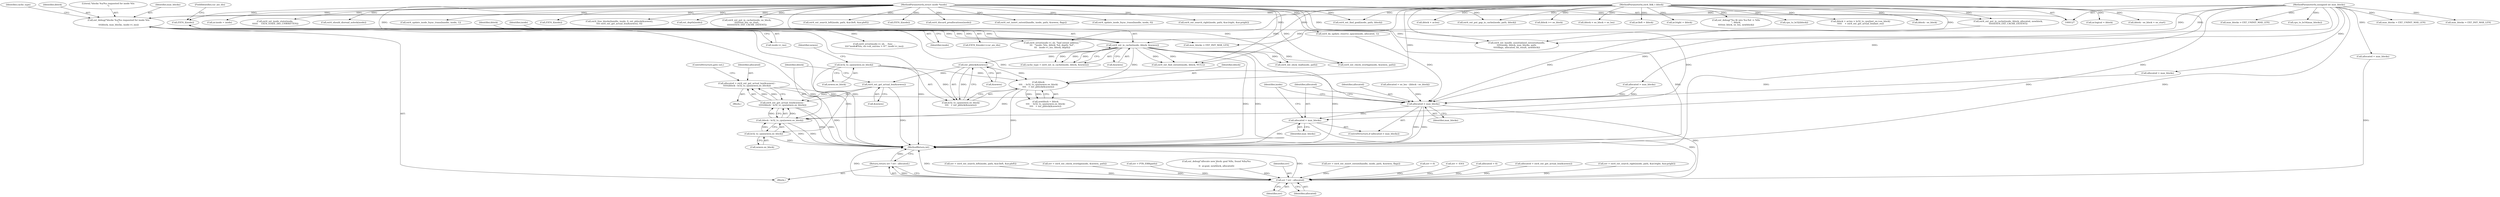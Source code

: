digraph "0_linux_744692dc059845b2a3022119871846e74d4f6e11@API" {
"1000217" [label="(Call,allocated = ext4_ext_get_actual_len(&newex) -\n\t\t\t\t\t(iblock - le32_to_cpu(newex.ee_block)))"];
"1000219" [label="(Call,ext4_ext_get_actual_len(&newex) -\n\t\t\t\t\t(iblock - le32_to_cpu(newex.ee_block)))"];
"1000220" [label="(Call,ext4_ext_get_actual_len(&newex))"];
"1000214" [label="(Call,ext_pblock(&newex))"];
"1000178" [label="(Call,ext4_ext_in_cache(inode, iblock, &newex))"];
"1000160" [label="(Call,EXT4_I(inode))"];
"1000129" [label="(MethodParameterIn,struct inode *inode)"];
"1000169" [label="(Call,ext_debug(\"blocks %u/%u requested for inode %lu\n\",\n\t\t\tiblock, max_blocks, inode->i_ino))"];
"1000130" [label="(MethodParameterIn,ext4_lblk_t iblock)"];
"1000131" [label="(MethodParameterIn,unsigned int max_blocks)"];
"1000223" [label="(Call,iblock - le32_to_cpu(newex.ee_block))"];
"1000207" [label="(Call,iblock\n\t\t\t\t   - le32_to_cpu(newex.ee_block)\n\t\t\t\t   + ext_pblock(&newex))"];
"1000210" [label="(Call,le32_to_cpu(newex.ee_block))"];
"1000225" [label="(Call,le32_to_cpu(newex.ee_block))"];
"1000713" [label="(Call,allocated > max_blocks)"];
"1000716" [label="(Call,allocated = max_blocks)"];
"1000747" [label="(Call,err ? err : allocated)"];
"1000746" [label="(Return,return err ? err : allocated;)"];
"1000482" [label="(Call,ar.inode = inode)"];
"1000391" [label="(Call,err = ext4_ext_search_left(inode, path, &ar.lleft, &ar.pleft))"];
"1000715" [label="(Identifier,max_blocks)"];
"1000235" [label="(Call,ext4_ext_find_extent(inode, iblock, NULL))"];
"1000464" [label="(Call,err = ext4_ext_check_overlap(inode, &newex, path))"];
"1000243" [label="(Call,err = PTR_ERR(path))"];
"1000533" [label="(Call,ext_debug(\"allocate new block: goal %llu, found %llu/%u\n\",\n\t\t  ar.goal, newblock, allocated))"];
"1000180" [label="(Identifier,iblock)"];
"1000449" [label="(Call,max_blocks = EXT_UNINIT_MAX_LEN)"];
"1000207" [label="(Call,iblock\n\t\t\t\t   - le32_to_cpu(newex.ee_block)\n\t\t\t\t   + ext_pblock(&newex))"];
"1000362" [label="(Call,ext4_ext_handle_uninitialized_extents(handle,\n\t\t\t\t\tinode, iblock, max_blocks, path,\n\t\t\t\t\tflags, allocated, bh_result, newblock))"];
"1000573" [label="(Call,ext4_set_inode_state(inode,\n \t\t\t\t\t\t     EXT4_STATE_DIO_UNWRITTEN))"];
"1000495" [label="(Call,ar.logical = iblock)"];
"1000176" [label="(Call,cache_type = ext4_ext_in_cache(inode, iblock, &newex))"];
"1000131" [label="(MethodParameterIn,unsigned int max_blocks)"];
"1000577" [label="(Call,ext4_should_dioread_nolock(inode))"];
"1000713" [label="(Call,allocated > max_blocks)"];
"1000161" [label="(Identifier,inode)"];
"1000218" [label="(Identifier,allocated)"];
"1000134" [label="(Block,)"];
"1000330" [label="(Call,iblock - ee_block + ee_start)"];
"1000601" [label="(Call,iblock + ar.len)"];
"1000491" [label="(Call,ext4_ext_find_goal(inode, path, iblock))"];
"1000749" [label="(Identifier,err)"];
"1000162" [label="(FieldIdentifier,cur_aio_dio)"];
"1000702" [label="(Call,ext4_update_inode_fsync_trans(handle, inode, 1))"];
"1000712" [label="(ControlStructure,if (allocated > max_blocks))"];
"1000748" [label="(Identifier,err)"];
"1000615" [label="(Call,EXT4_I(inode))"];
"1000226" [label="(Call,newex.ee_block)"];
"1000466" [label="(Call,ext4_ext_check_overlap(inode, &newex, path))"];
"1000479" [label="(Call,allocated = max_blocks)"];
"1000751" [label="(MethodReturn,int)"];
"1000437" [label="(Call,max_blocks = EXT_INIT_MAX_LEN)"];
"1000650" [label="(Call,ext4_free_blocks(handle, inode, 0, ext_pblock(&newex),\n\t\t\t\t ext4_ext_get_actual_len(&newex), 0))"];
"1000204" [label="(Block,)"];
"1000179" [label="(Identifier,inode)"];
"1000205" [label="(Call,newblock = iblock\n\t\t\t\t   - le32_to_cpu(newex.ee_block)\n\t\t\t\t   + ext_pblock(&newex))"];
"1000253" [label="(Call,ext_depth(inode))"];
"1000178" [label="(Call,ext4_ext_in_cache(inode, iblock, &newex))"];
"1000716" [label="(Call,allocated = max_blocks)"];
"1000319" [label="(Call,iblock >= ee_block)"];
"1000173" [label="(Call,inode->i_ino)"];
"1000746" [label="(Return,return err ? err : allocated;)"];
"1000322" [label="(Call,iblock < ee_block + ee_len)"];
"1000216" [label="(Identifier,newex)"];
"1000159" [label="(Call,EXT4_I(inode)->cur_aio_dio)"];
"1000636" [label="(Call,err = ext4_ext_insert_extent(handle, inode, path, &newex, flags))"];
"1000224" [label="(Identifier,iblock)"];
"1000172" [label="(Identifier,max_blocks)"];
"1000217" [label="(Call,allocated = ext4_ext_get_actual_len(&newex) -\n\t\t\t\t\t(iblock - le32_to_cpu(newex.ee_block)))"];
"1000353" [label="(Call,ext4_ext_put_in_cache(inode, ee_block,\n\t\t\t\t\t\t\tee_len, ee_start,\n\t\t\t\t\t\t\tEXT4_EXT_CACHE_EXTENT))"];
"1000209" [label="(Call,le32_to_cpu(newex.ee_block)\n\t\t\t\t   + ext_pblock(&newex))"];
"1000719" [label="(Call,ext4_ext_show_leaf(inode, path))"];
"1000393" [label="(Call,ext4_ext_search_left(inode, path, &ar.lleft, &ar.pleft))"];
"1000169" [label="(Call,ext_debug(\"blocks %u/%u requested for inode %lu\n\",\n\t\t\tiblock, max_blocks, inode->i_ino))"];
"1000160" [label="(Call,EXT4_I(inode))"];
"1000430" [label="(Call,max_blocks > EXT_INIT_MAX_LEN)"];
"1000386" [label="(Call,ar.lleft = iblock)"];
"1000750" [label="(Identifier,allocated)"];
"1000268" [label="(Call,ext4_error(inode->i_sb, \"bad extent address \"\n\t\t\t   \"inode: %lu, iblock: %d, depth: %d\",\n\t\t\t   inode->i_ino, iblock, depth))"];
"1000130" [label="(MethodParameterIn,ext4_lblk_t iblock)"];
"1000443" [label="(Call,max_blocks > EXT_UNINIT_MAX_LEN)"];
"1000685" [label="(Call,ext4_da_update_reserve_space(inode, allocated, 1))"];
"1000221" [label="(Call,&newex)"];
"1000696" [label="(Call,ext4_ext_put_in_cache(inode, iblock, allocated, newblock,\n\t\t\t\t\t\tEXT4_EXT_CACHE_EXTENT))"];
"1000585" [label="(Call,EXT4_I(inode))"];
"1000407" [label="(Call,ar.lright = iblock)"];
"1000129" [label="(MethodParameterIn,struct inode *inode)"];
"1000342" [label="(Call,ext_debug(\"%u fit into %u:%d -> %llu\n\", iblock,\n\t\t\t\t\tee_block, ee_len, newblock))"];
"1000208" [label="(Identifier,iblock)"];
"1000627" [label="(Call,ext4_error(inode->i_sb, __func__,\n\t\t\t\t\"inode#%lu, eh->eh_entries = 0!\", inode->i_ino))"];
"1000211" [label="(Call,newex.ee_block)"];
"1000335" [label="(Call,allocated = ee_len - (iblock - ee_block))"];
"1000718" [label="(Identifier,max_blocks)"];
"1000210" [label="(Call,le32_to_cpu(newex.ee_block))"];
"1000673" [label="(Call,allocated > max_blocks)"];
"1000214" [label="(Call,ext_pblock(&newex))"];
"1000177" [label="(Identifier,cache_type)"];
"1000717" [label="(Identifier,allocated)"];
"1000462" [label="(Call,cpu_to_le16(max_blocks))"];
"1000720" [label="(Identifier,inode)"];
"1000171" [label="(Identifier,iblock)"];
"1000456" [label="(Call,cpu_to_le32(iblock))"];
"1000648" [label="(Call,ext4_discard_preallocations(inode))"];
"1000638" [label="(Call,ext4_ext_insert_extent(handle, inode, path, &newex, flags))"];
"1000220" [label="(Call,ext4_ext_get_actual_len(&newex))"];
"1000219" [label="(Call,ext4_ext_get_actual_len(&newex) -\n\t\t\t\t\t(iblock - le32_to_cpu(newex.ee_block)))"];
"1000600" [label="(Call,iblock + ar.len > le32_to_cpu(last_ex->ee_block)\n\t\t\t\t\t    + ext4_ext_get_actual_len(last_ex))"];
"1000170" [label="(Literal,\"blocks %u/%u requested for inode %lu\n\")"];
"1000145" [label="(Call,err = 0)"];
"1000223" [label="(Call,iblock - le32_to_cpu(newex.ee_block))"];
"1000278" [label="(Call,err = -EIO)"];
"1000225" [label="(Call,le32_to_cpu(newex.ee_block))"];
"1000714" [label="(Identifier,allocated)"];
"1000152" [label="(Call,allocated = 0)"];
"1000707" [label="(Call,ext4_update_inode_fsync_trans(handle, inode, 0))"];
"1000339" [label="(Call,iblock - ee_block)"];
"1000676" [label="(Call,allocated = max_blocks)"];
"1000414" [label="(Call,ext4_ext_search_right(inode, path, &ar.lright, &ar.pright))"];
"1000181" [label="(Call,&newex)"];
"1000381" [label="(Call,ext4_ext_put_gap_in_cache(inode, path, iblock))"];
"1000747" [label="(Call,err ? err : allocated)"];
"1000473" [label="(Call,allocated = ext4_ext_get_actual_len(&newex))"];
"1000412" [label="(Call,err = ext4_ext_search_right(inode, path, &ar.lright, &ar.pright))"];
"1000215" [label="(Call,&newex)"];
"1000229" [label="(ControlStructure,goto out;)"];
"1000217" -> "1000204"  [label="AST: "];
"1000217" -> "1000219"  [label="CFG: "];
"1000218" -> "1000217"  [label="AST: "];
"1000219" -> "1000217"  [label="AST: "];
"1000229" -> "1000217"  [label="CFG: "];
"1000217" -> "1000751"  [label="DDG: "];
"1000219" -> "1000217"  [label="DDG: "];
"1000219" -> "1000217"  [label="DDG: "];
"1000217" -> "1000713"  [label="DDG: "];
"1000219" -> "1000223"  [label="CFG: "];
"1000220" -> "1000219"  [label="AST: "];
"1000223" -> "1000219"  [label="AST: "];
"1000219" -> "1000751"  [label="DDG: "];
"1000219" -> "1000751"  [label="DDG: "];
"1000220" -> "1000219"  [label="DDG: "];
"1000223" -> "1000219"  [label="DDG: "];
"1000223" -> "1000219"  [label="DDG: "];
"1000220" -> "1000221"  [label="CFG: "];
"1000221" -> "1000220"  [label="AST: "];
"1000224" -> "1000220"  [label="CFG: "];
"1000220" -> "1000751"  [label="DDG: "];
"1000214" -> "1000220"  [label="DDG: "];
"1000214" -> "1000209"  [label="AST: "];
"1000214" -> "1000215"  [label="CFG: "];
"1000215" -> "1000214"  [label="AST: "];
"1000209" -> "1000214"  [label="CFG: "];
"1000214" -> "1000207"  [label="DDG: "];
"1000214" -> "1000209"  [label="DDG: "];
"1000178" -> "1000214"  [label="DDG: "];
"1000178" -> "1000176"  [label="AST: "];
"1000178" -> "1000181"  [label="CFG: "];
"1000179" -> "1000178"  [label="AST: "];
"1000180" -> "1000178"  [label="AST: "];
"1000181" -> "1000178"  [label="AST: "];
"1000176" -> "1000178"  [label="CFG: "];
"1000178" -> "1000751"  [label="DDG: "];
"1000178" -> "1000751"  [label="DDG: "];
"1000178" -> "1000751"  [label="DDG: "];
"1000178" -> "1000176"  [label="DDG: "];
"1000178" -> "1000176"  [label="DDG: "];
"1000178" -> "1000176"  [label="DDG: "];
"1000160" -> "1000178"  [label="DDG: "];
"1000129" -> "1000178"  [label="DDG: "];
"1000169" -> "1000178"  [label="DDG: "];
"1000130" -> "1000178"  [label="DDG: "];
"1000178" -> "1000207"  [label="DDG: "];
"1000178" -> "1000235"  [label="DDG: "];
"1000178" -> "1000235"  [label="DDG: "];
"1000178" -> "1000466"  [label="DDG: "];
"1000178" -> "1000719"  [label="DDG: "];
"1000160" -> "1000159"  [label="AST: "];
"1000160" -> "1000161"  [label="CFG: "];
"1000161" -> "1000160"  [label="AST: "];
"1000162" -> "1000160"  [label="CFG: "];
"1000129" -> "1000160"  [label="DDG: "];
"1000129" -> "1000127"  [label="AST: "];
"1000129" -> "1000751"  [label="DDG: "];
"1000129" -> "1000235"  [label="DDG: "];
"1000129" -> "1000253"  [label="DDG: "];
"1000129" -> "1000353"  [label="DDG: "];
"1000129" -> "1000362"  [label="DDG: "];
"1000129" -> "1000381"  [label="DDG: "];
"1000129" -> "1000393"  [label="DDG: "];
"1000129" -> "1000414"  [label="DDG: "];
"1000129" -> "1000466"  [label="DDG: "];
"1000129" -> "1000482"  [label="DDG: "];
"1000129" -> "1000491"  [label="DDG: "];
"1000129" -> "1000573"  [label="DDG: "];
"1000129" -> "1000577"  [label="DDG: "];
"1000129" -> "1000585"  [label="DDG: "];
"1000129" -> "1000615"  [label="DDG: "];
"1000129" -> "1000638"  [label="DDG: "];
"1000129" -> "1000648"  [label="DDG: "];
"1000129" -> "1000650"  [label="DDG: "];
"1000129" -> "1000685"  [label="DDG: "];
"1000129" -> "1000696"  [label="DDG: "];
"1000129" -> "1000702"  [label="DDG: "];
"1000129" -> "1000707"  [label="DDG: "];
"1000129" -> "1000719"  [label="DDG: "];
"1000169" -> "1000134"  [label="AST: "];
"1000169" -> "1000173"  [label="CFG: "];
"1000170" -> "1000169"  [label="AST: "];
"1000171" -> "1000169"  [label="AST: "];
"1000172" -> "1000169"  [label="AST: "];
"1000173" -> "1000169"  [label="AST: "];
"1000177" -> "1000169"  [label="CFG: "];
"1000169" -> "1000751"  [label="DDG: "];
"1000169" -> "1000751"  [label="DDG: "];
"1000169" -> "1000751"  [label="DDG: "];
"1000130" -> "1000169"  [label="DDG: "];
"1000131" -> "1000169"  [label="DDG: "];
"1000169" -> "1000268"  [label="DDG: "];
"1000169" -> "1000362"  [label="DDG: "];
"1000169" -> "1000430"  [label="DDG: "];
"1000169" -> "1000627"  [label="DDG: "];
"1000169" -> "1000713"  [label="DDG: "];
"1000130" -> "1000127"  [label="AST: "];
"1000130" -> "1000751"  [label="DDG: "];
"1000130" -> "1000207"  [label="DDG: "];
"1000130" -> "1000223"  [label="DDG: "];
"1000130" -> "1000235"  [label="DDG: "];
"1000130" -> "1000268"  [label="DDG: "];
"1000130" -> "1000319"  [label="DDG: "];
"1000130" -> "1000322"  [label="DDG: "];
"1000130" -> "1000330"  [label="DDG: "];
"1000130" -> "1000339"  [label="DDG: "];
"1000130" -> "1000342"  [label="DDG: "];
"1000130" -> "1000362"  [label="DDG: "];
"1000130" -> "1000381"  [label="DDG: "];
"1000130" -> "1000386"  [label="DDG: "];
"1000130" -> "1000407"  [label="DDG: "];
"1000130" -> "1000456"  [label="DDG: "];
"1000130" -> "1000491"  [label="DDG: "];
"1000130" -> "1000495"  [label="DDG: "];
"1000130" -> "1000600"  [label="DDG: "];
"1000130" -> "1000601"  [label="DDG: "];
"1000130" -> "1000696"  [label="DDG: "];
"1000131" -> "1000127"  [label="AST: "];
"1000131" -> "1000751"  [label="DDG: "];
"1000131" -> "1000362"  [label="DDG: "];
"1000131" -> "1000430"  [label="DDG: "];
"1000131" -> "1000437"  [label="DDG: "];
"1000131" -> "1000443"  [label="DDG: "];
"1000131" -> "1000449"  [label="DDG: "];
"1000131" -> "1000462"  [label="DDG: "];
"1000131" -> "1000479"  [label="DDG: "];
"1000131" -> "1000673"  [label="DDG: "];
"1000131" -> "1000676"  [label="DDG: "];
"1000131" -> "1000713"  [label="DDG: "];
"1000131" -> "1000716"  [label="DDG: "];
"1000223" -> "1000225"  [label="CFG: "];
"1000224" -> "1000223"  [label="AST: "];
"1000225" -> "1000223"  [label="AST: "];
"1000223" -> "1000751"  [label="DDG: "];
"1000223" -> "1000751"  [label="DDG: "];
"1000207" -> "1000223"  [label="DDG: "];
"1000225" -> "1000223"  [label="DDG: "];
"1000207" -> "1000205"  [label="AST: "];
"1000207" -> "1000209"  [label="CFG: "];
"1000208" -> "1000207"  [label="AST: "];
"1000209" -> "1000207"  [label="AST: "];
"1000205" -> "1000207"  [label="CFG: "];
"1000207" -> "1000751"  [label="DDG: "];
"1000207" -> "1000205"  [label="DDG: "];
"1000207" -> "1000205"  [label="DDG: "];
"1000210" -> "1000207"  [label="DDG: "];
"1000210" -> "1000209"  [label="AST: "];
"1000210" -> "1000211"  [label="CFG: "];
"1000211" -> "1000210"  [label="AST: "];
"1000216" -> "1000210"  [label="CFG: "];
"1000210" -> "1000209"  [label="DDG: "];
"1000210" -> "1000225"  [label="DDG: "];
"1000225" -> "1000226"  [label="CFG: "];
"1000226" -> "1000225"  [label="AST: "];
"1000225" -> "1000751"  [label="DDG: "];
"1000713" -> "1000712"  [label="AST: "];
"1000713" -> "1000715"  [label="CFG: "];
"1000714" -> "1000713"  [label="AST: "];
"1000715" -> "1000713"  [label="AST: "];
"1000717" -> "1000713"  [label="CFG: "];
"1000720" -> "1000713"  [label="CFG: "];
"1000713" -> "1000751"  [label="DDG: "];
"1000713" -> "1000751"  [label="DDG: "];
"1000335" -> "1000713"  [label="DDG: "];
"1000676" -> "1000713"  [label="DDG: "];
"1000696" -> "1000713"  [label="DDG: "];
"1000685" -> "1000713"  [label="DDG: "];
"1000673" -> "1000713"  [label="DDG: "];
"1000673" -> "1000713"  [label="DDG: "];
"1000713" -> "1000716"  [label="DDG: "];
"1000713" -> "1000747"  [label="DDG: "];
"1000716" -> "1000712"  [label="AST: "];
"1000716" -> "1000718"  [label="CFG: "];
"1000717" -> "1000716"  [label="AST: "];
"1000718" -> "1000716"  [label="AST: "];
"1000720" -> "1000716"  [label="CFG: "];
"1000716" -> "1000751"  [label="DDG: "];
"1000716" -> "1000747"  [label="DDG: "];
"1000747" -> "1000746"  [label="AST: "];
"1000747" -> "1000749"  [label="CFG: "];
"1000747" -> "1000750"  [label="CFG: "];
"1000748" -> "1000747"  [label="AST: "];
"1000749" -> "1000747"  [label="AST: "];
"1000750" -> "1000747"  [label="AST: "];
"1000746" -> "1000747"  [label="CFG: "];
"1000747" -> "1000751"  [label="DDG: "];
"1000747" -> "1000751"  [label="DDG: "];
"1000747" -> "1000751"  [label="DDG: "];
"1000747" -> "1000746"  [label="DDG: "];
"1000464" -> "1000747"  [label="DDG: "];
"1000391" -> "1000747"  [label="DDG: "];
"1000636" -> "1000747"  [label="DDG: "];
"1000412" -> "1000747"  [label="DDG: "];
"1000243" -> "1000747"  [label="DDG: "];
"1000145" -> "1000747"  [label="DDG: "];
"1000278" -> "1000747"  [label="DDG: "];
"1000152" -> "1000747"  [label="DDG: "];
"1000533" -> "1000747"  [label="DDG: "];
"1000473" -> "1000747"  [label="DDG: "];
"1000479" -> "1000747"  [label="DDG: "];
"1000746" -> "1000134"  [label="AST: "];
"1000751" -> "1000746"  [label="CFG: "];
"1000746" -> "1000751"  [label="DDG: "];
}
